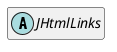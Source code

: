 @startuml
set namespaceSeparator \\
hide members
hide << alias >> circle

abstract class JHtmlLinks
@enduml
